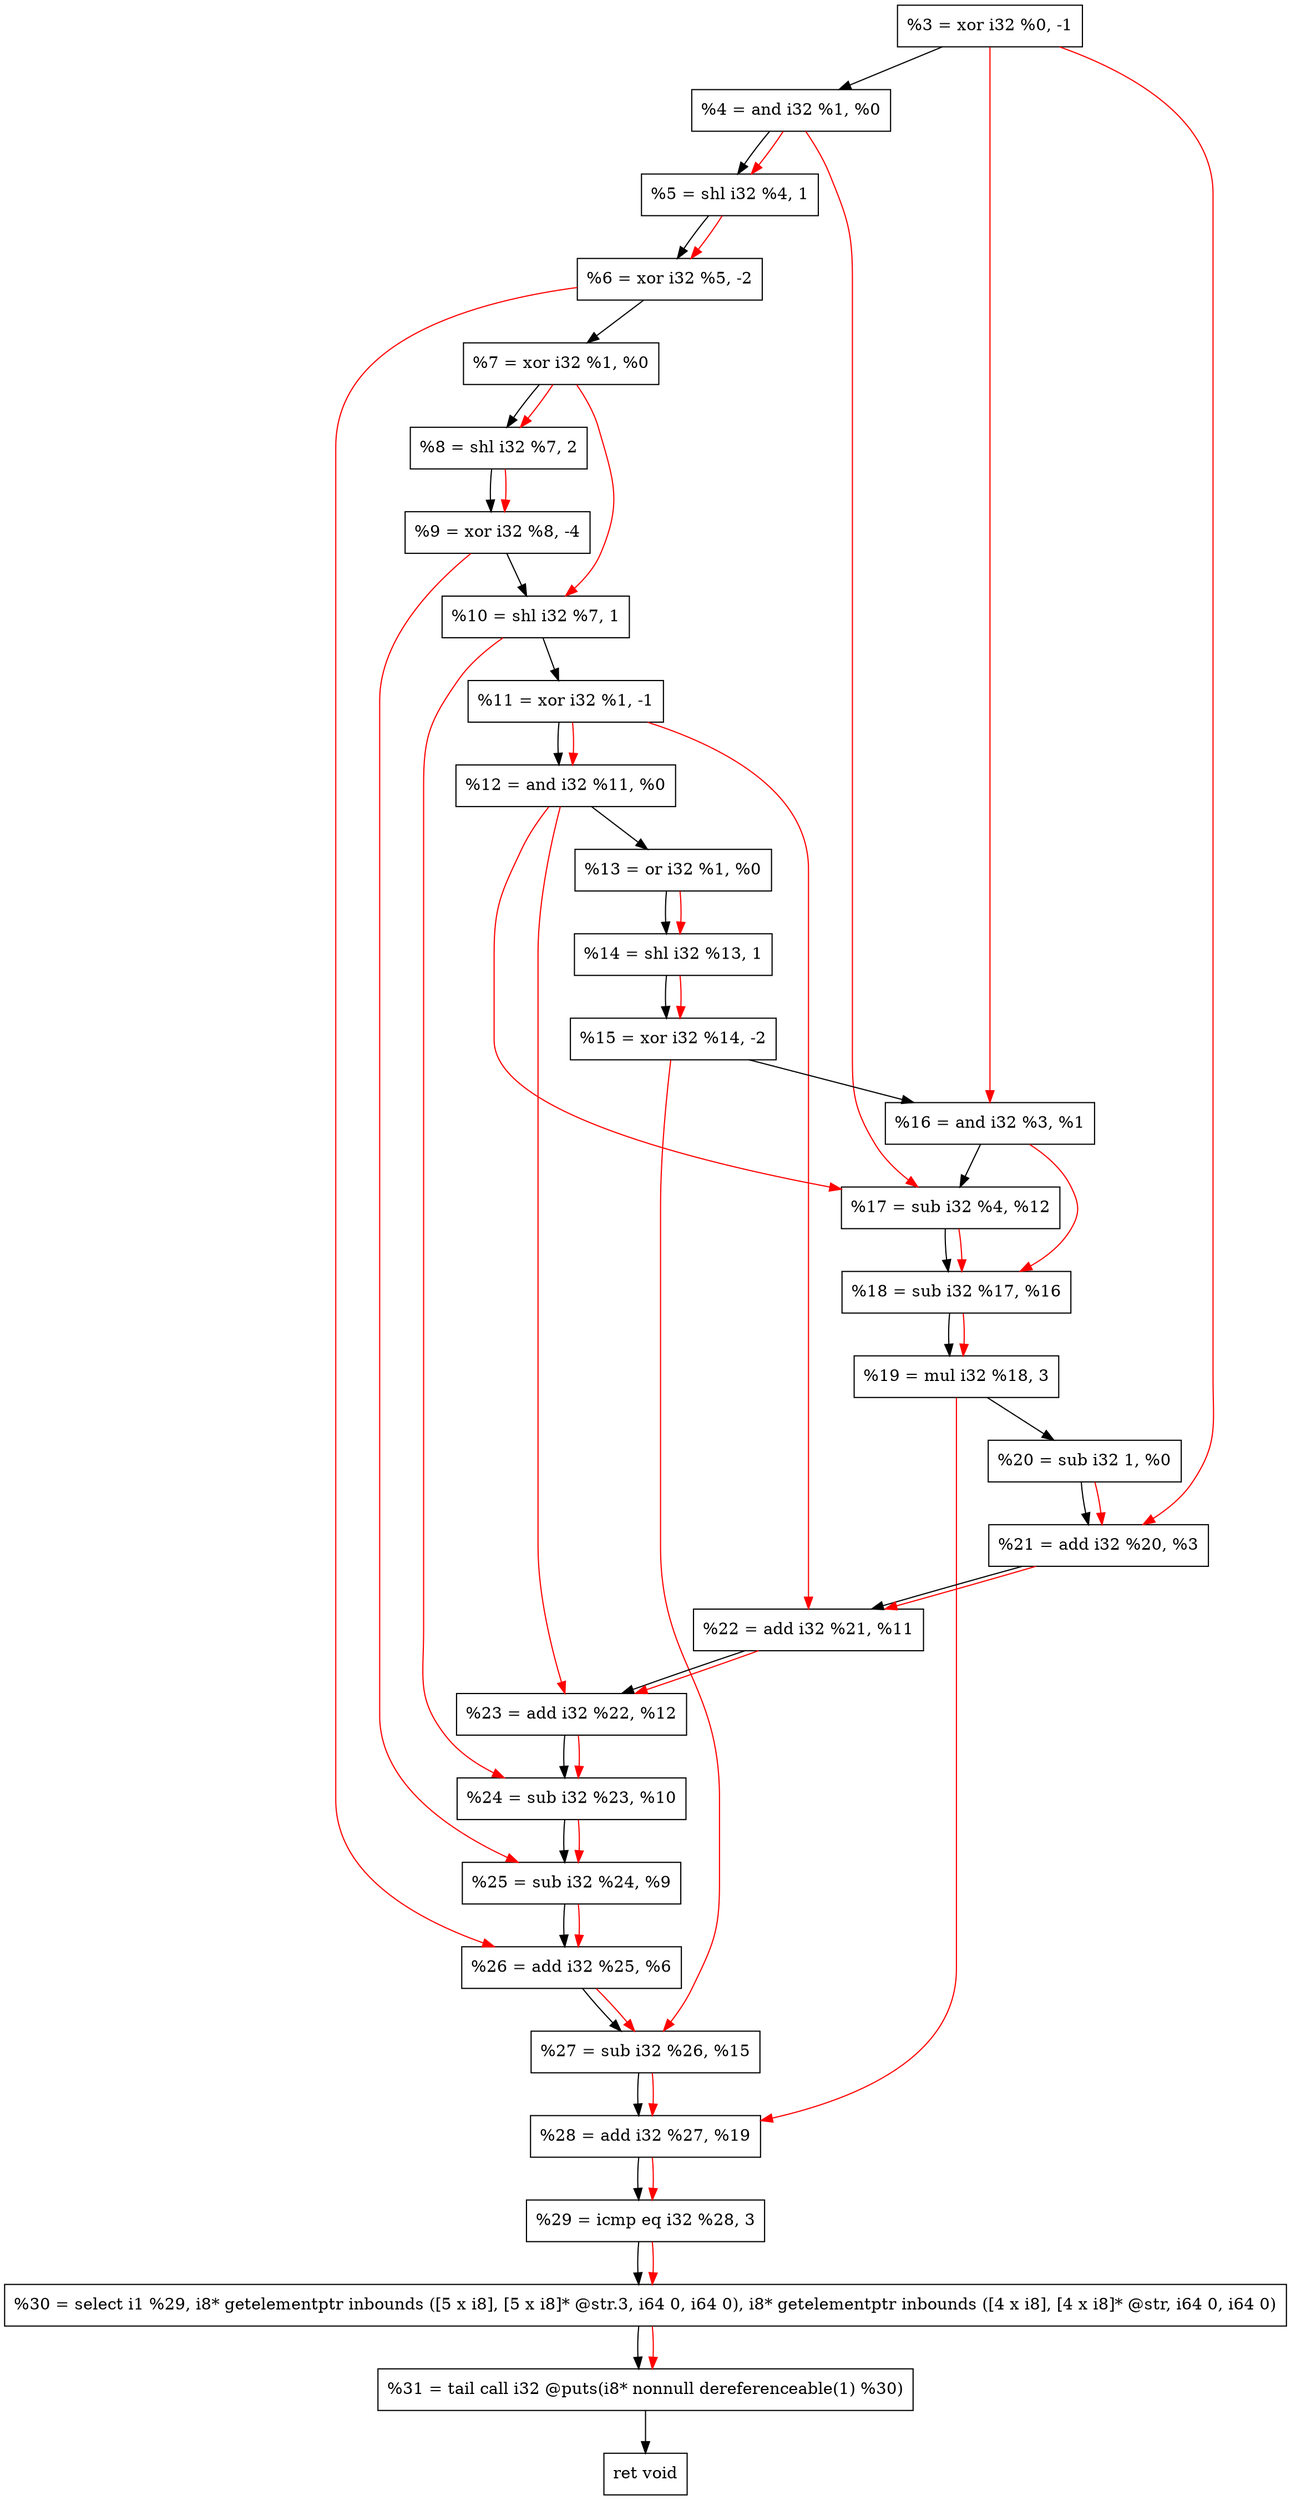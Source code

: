 digraph "DFG for'crackme' function" {
	Node0x2439c10[shape=record, label="  %3 = xor i32 %0, -1"];
	Node0x2439c80[shape=record, label="  %4 = and i32 %1, %0"];
	Node0x2439d40[shape=record, label="  %5 = shl i32 %4, 1"];
	Node0x2439de0[shape=record, label="  %6 = xor i32 %5, -2"];
	Node0x2439e50[shape=record, label="  %7 = xor i32 %1, %0"];
	Node0x2439ef0[shape=record, label="  %8 = shl i32 %7, 2"];
	Node0x2439f90[shape=record, label="  %9 = xor i32 %8, -4"];
	Node0x243a000[shape=record, label="  %10 = shl i32 %7, 1"];
	Node0x243a070[shape=record, label="  %11 = xor i32 %1, -1"];
	Node0x243a0e0[shape=record, label="  %12 = and i32 %11, %0"];
	Node0x243a150[shape=record, label="  %13 = or i32 %1, %0"];
	Node0x243a1c0[shape=record, label="  %14 = shl i32 %13, 1"];
	Node0x243a230[shape=record, label="  %15 = xor i32 %14, -2"];
	Node0x243a2a0[shape=record, label="  %16 = and i32 %3, %1"];
	Node0x243a310[shape=record, label="  %17 = sub i32 %4, %12"];
	Node0x243a380[shape=record, label="  %18 = sub i32 %17, %16"];
	Node0x243a420[shape=record, label="  %19 = mul i32 %18, 3"];
	Node0x243a490[shape=record, label="  %20 = sub i32 1, %0"];
	Node0x243a500[shape=record, label="  %21 = add i32 %20, %3"];
	Node0x243a570[shape=record, label="  %22 = add i32 %21, %11"];
	Node0x243a5e0[shape=record, label="  %23 = add i32 %22, %12"];
	Node0x243a650[shape=record, label="  %24 = sub i32 %23, %10"];
	Node0x243a6c0[shape=record, label="  %25 = sub i32 %24, %9"];
	Node0x243a730[shape=record, label="  %26 = add i32 %25, %6"];
	Node0x243a7a0[shape=record, label="  %27 = sub i32 %26, %15"];
	Node0x243a810[shape=record, label="  %28 = add i32 %27, %19"];
	Node0x243a880[shape=record, label="  %29 = icmp eq i32 %28, 3"];
	Node0x23da268[shape=record, label="  %30 = select i1 %29, i8* getelementptr inbounds ([5 x i8], [5 x i8]* @str.3, i64 0, i64 0), i8* getelementptr inbounds ([4 x i8], [4 x i8]* @str, i64 0, i64 0)"];
	Node0x243ad20[shape=record, label="  %31 = tail call i32 @puts(i8* nonnull dereferenceable(1) %30)"];
	Node0x243ad70[shape=record, label="  ret void"];
	Node0x2439c10 -> Node0x2439c80;
	Node0x2439c80 -> Node0x2439d40;
	Node0x2439d40 -> Node0x2439de0;
	Node0x2439de0 -> Node0x2439e50;
	Node0x2439e50 -> Node0x2439ef0;
	Node0x2439ef0 -> Node0x2439f90;
	Node0x2439f90 -> Node0x243a000;
	Node0x243a000 -> Node0x243a070;
	Node0x243a070 -> Node0x243a0e0;
	Node0x243a0e0 -> Node0x243a150;
	Node0x243a150 -> Node0x243a1c0;
	Node0x243a1c0 -> Node0x243a230;
	Node0x243a230 -> Node0x243a2a0;
	Node0x243a2a0 -> Node0x243a310;
	Node0x243a310 -> Node0x243a380;
	Node0x243a380 -> Node0x243a420;
	Node0x243a420 -> Node0x243a490;
	Node0x243a490 -> Node0x243a500;
	Node0x243a500 -> Node0x243a570;
	Node0x243a570 -> Node0x243a5e0;
	Node0x243a5e0 -> Node0x243a650;
	Node0x243a650 -> Node0x243a6c0;
	Node0x243a6c0 -> Node0x243a730;
	Node0x243a730 -> Node0x243a7a0;
	Node0x243a7a0 -> Node0x243a810;
	Node0x243a810 -> Node0x243a880;
	Node0x243a880 -> Node0x23da268;
	Node0x23da268 -> Node0x243ad20;
	Node0x243ad20 -> Node0x243ad70;
edge [color=red]
	Node0x2439c80 -> Node0x2439d40;
	Node0x2439d40 -> Node0x2439de0;
	Node0x2439e50 -> Node0x2439ef0;
	Node0x2439ef0 -> Node0x2439f90;
	Node0x2439e50 -> Node0x243a000;
	Node0x243a070 -> Node0x243a0e0;
	Node0x243a150 -> Node0x243a1c0;
	Node0x243a1c0 -> Node0x243a230;
	Node0x2439c10 -> Node0x243a2a0;
	Node0x2439c80 -> Node0x243a310;
	Node0x243a0e0 -> Node0x243a310;
	Node0x243a310 -> Node0x243a380;
	Node0x243a2a0 -> Node0x243a380;
	Node0x243a380 -> Node0x243a420;
	Node0x243a490 -> Node0x243a500;
	Node0x2439c10 -> Node0x243a500;
	Node0x243a500 -> Node0x243a570;
	Node0x243a070 -> Node0x243a570;
	Node0x243a570 -> Node0x243a5e0;
	Node0x243a0e0 -> Node0x243a5e0;
	Node0x243a5e0 -> Node0x243a650;
	Node0x243a000 -> Node0x243a650;
	Node0x243a650 -> Node0x243a6c0;
	Node0x2439f90 -> Node0x243a6c0;
	Node0x243a6c0 -> Node0x243a730;
	Node0x2439de0 -> Node0x243a730;
	Node0x243a730 -> Node0x243a7a0;
	Node0x243a230 -> Node0x243a7a0;
	Node0x243a7a0 -> Node0x243a810;
	Node0x243a420 -> Node0x243a810;
	Node0x243a810 -> Node0x243a880;
	Node0x243a880 -> Node0x23da268;
	Node0x23da268 -> Node0x243ad20;
}
